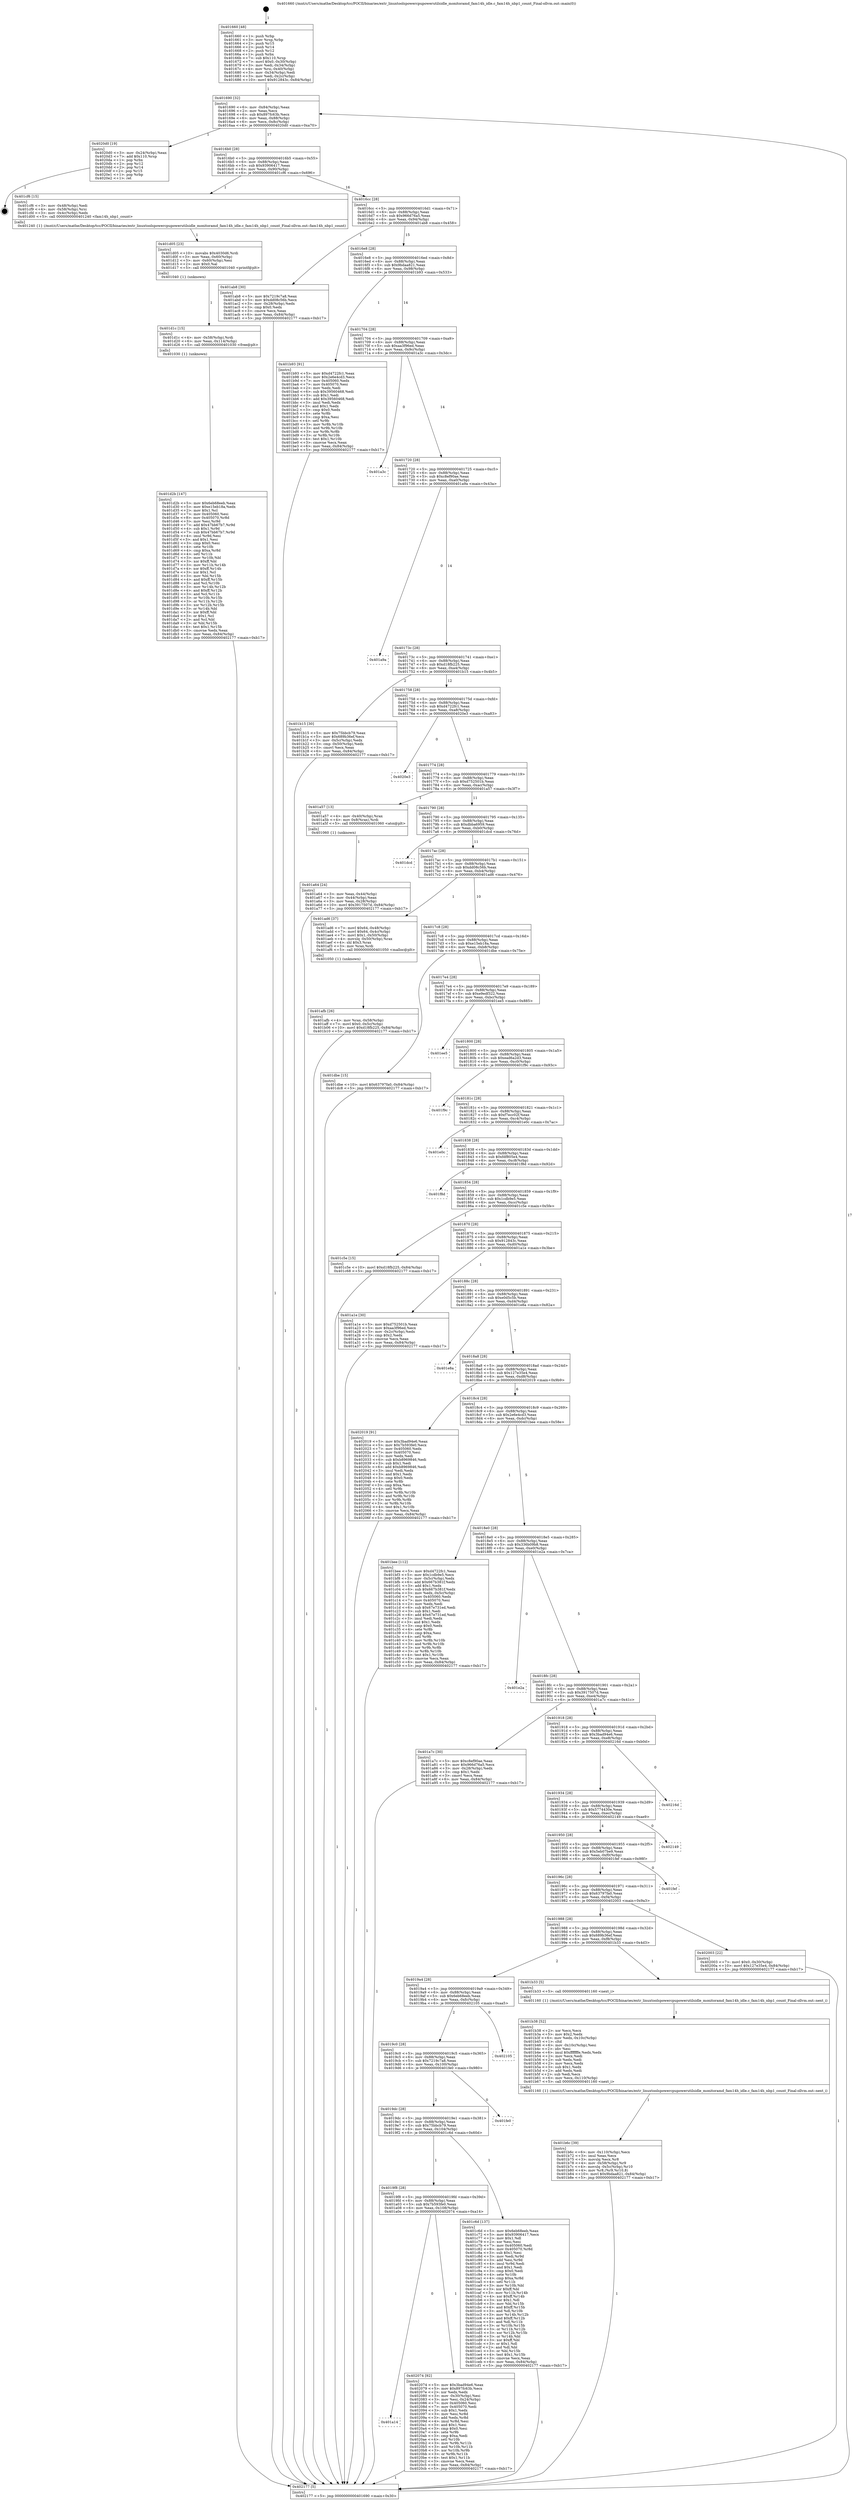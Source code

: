 digraph "0x401660" {
  label = "0x401660 (/mnt/c/Users/mathe/Desktop/tcc/POCII/binaries/extr_linuxtoolspowercpupowerutilsidle_monitoramd_fam14h_idle.c_fam14h_nbp1_count_Final-ollvm.out::main(0))"
  labelloc = "t"
  node[shape=record]

  Entry [label="",width=0.3,height=0.3,shape=circle,fillcolor=black,style=filled]
  "0x401690" [label="{
     0x401690 [32]\l
     | [instrs]\l
     &nbsp;&nbsp;0x401690 \<+6\>: mov -0x84(%rbp),%eax\l
     &nbsp;&nbsp;0x401696 \<+2\>: mov %eax,%ecx\l
     &nbsp;&nbsp;0x401698 \<+6\>: sub $0x897fc63b,%ecx\l
     &nbsp;&nbsp;0x40169e \<+6\>: mov %eax,-0x88(%rbp)\l
     &nbsp;&nbsp;0x4016a4 \<+6\>: mov %ecx,-0x8c(%rbp)\l
     &nbsp;&nbsp;0x4016aa \<+6\>: je 00000000004020d0 \<main+0xa70\>\l
  }"]
  "0x4020d0" [label="{
     0x4020d0 [19]\l
     | [instrs]\l
     &nbsp;&nbsp;0x4020d0 \<+3\>: mov -0x24(%rbp),%eax\l
     &nbsp;&nbsp;0x4020d3 \<+7\>: add $0x110,%rsp\l
     &nbsp;&nbsp;0x4020da \<+1\>: pop %rbx\l
     &nbsp;&nbsp;0x4020db \<+2\>: pop %r12\l
     &nbsp;&nbsp;0x4020dd \<+2\>: pop %r14\l
     &nbsp;&nbsp;0x4020df \<+2\>: pop %r15\l
     &nbsp;&nbsp;0x4020e1 \<+1\>: pop %rbp\l
     &nbsp;&nbsp;0x4020e2 \<+1\>: ret\l
  }"]
  "0x4016b0" [label="{
     0x4016b0 [28]\l
     | [instrs]\l
     &nbsp;&nbsp;0x4016b0 \<+5\>: jmp 00000000004016b5 \<main+0x55\>\l
     &nbsp;&nbsp;0x4016b5 \<+6\>: mov -0x88(%rbp),%eax\l
     &nbsp;&nbsp;0x4016bb \<+5\>: sub $0x93906417,%eax\l
     &nbsp;&nbsp;0x4016c0 \<+6\>: mov %eax,-0x90(%rbp)\l
     &nbsp;&nbsp;0x4016c6 \<+6\>: je 0000000000401cf6 \<main+0x696\>\l
  }"]
  Exit [label="",width=0.3,height=0.3,shape=circle,fillcolor=black,style=filled,peripheries=2]
  "0x401cf6" [label="{
     0x401cf6 [15]\l
     | [instrs]\l
     &nbsp;&nbsp;0x401cf6 \<+3\>: mov -0x48(%rbp),%edi\l
     &nbsp;&nbsp;0x401cf9 \<+4\>: mov -0x58(%rbp),%rsi\l
     &nbsp;&nbsp;0x401cfd \<+3\>: mov -0x4c(%rbp),%edx\l
     &nbsp;&nbsp;0x401d00 \<+5\>: call 0000000000401240 \<fam14h_nbp1_count\>\l
     | [calls]\l
     &nbsp;&nbsp;0x401240 \{1\} (/mnt/c/Users/mathe/Desktop/tcc/POCII/binaries/extr_linuxtoolspowercpupowerutilsidle_monitoramd_fam14h_idle.c_fam14h_nbp1_count_Final-ollvm.out::fam14h_nbp1_count)\l
  }"]
  "0x4016cc" [label="{
     0x4016cc [28]\l
     | [instrs]\l
     &nbsp;&nbsp;0x4016cc \<+5\>: jmp 00000000004016d1 \<main+0x71\>\l
     &nbsp;&nbsp;0x4016d1 \<+6\>: mov -0x88(%rbp),%eax\l
     &nbsp;&nbsp;0x4016d7 \<+5\>: sub $0x966d76a5,%eax\l
     &nbsp;&nbsp;0x4016dc \<+6\>: mov %eax,-0x94(%rbp)\l
     &nbsp;&nbsp;0x4016e2 \<+6\>: je 0000000000401ab8 \<main+0x458\>\l
  }"]
  "0x401a14" [label="{
     0x401a14\l
  }", style=dashed]
  "0x401ab8" [label="{
     0x401ab8 [30]\l
     | [instrs]\l
     &nbsp;&nbsp;0x401ab8 \<+5\>: mov $0x7219c7a8,%eax\l
     &nbsp;&nbsp;0x401abd \<+5\>: mov $0xdd08c56b,%ecx\l
     &nbsp;&nbsp;0x401ac2 \<+3\>: mov -0x28(%rbp),%edx\l
     &nbsp;&nbsp;0x401ac5 \<+3\>: cmp $0x0,%edx\l
     &nbsp;&nbsp;0x401ac8 \<+3\>: cmove %ecx,%eax\l
     &nbsp;&nbsp;0x401acb \<+6\>: mov %eax,-0x84(%rbp)\l
     &nbsp;&nbsp;0x401ad1 \<+5\>: jmp 0000000000402177 \<main+0xb17\>\l
  }"]
  "0x4016e8" [label="{
     0x4016e8 [28]\l
     | [instrs]\l
     &nbsp;&nbsp;0x4016e8 \<+5\>: jmp 00000000004016ed \<main+0x8d\>\l
     &nbsp;&nbsp;0x4016ed \<+6\>: mov -0x88(%rbp),%eax\l
     &nbsp;&nbsp;0x4016f3 \<+5\>: sub $0x9bdaa821,%eax\l
     &nbsp;&nbsp;0x4016f8 \<+6\>: mov %eax,-0x98(%rbp)\l
     &nbsp;&nbsp;0x4016fe \<+6\>: je 0000000000401b93 \<main+0x533\>\l
  }"]
  "0x402074" [label="{
     0x402074 [92]\l
     | [instrs]\l
     &nbsp;&nbsp;0x402074 \<+5\>: mov $0x3bad94e6,%eax\l
     &nbsp;&nbsp;0x402079 \<+5\>: mov $0x897fc63b,%ecx\l
     &nbsp;&nbsp;0x40207e \<+2\>: xor %edx,%edx\l
     &nbsp;&nbsp;0x402080 \<+3\>: mov -0x30(%rbp),%esi\l
     &nbsp;&nbsp;0x402083 \<+3\>: mov %esi,-0x24(%rbp)\l
     &nbsp;&nbsp;0x402086 \<+7\>: mov 0x405060,%esi\l
     &nbsp;&nbsp;0x40208d \<+7\>: mov 0x405070,%edi\l
     &nbsp;&nbsp;0x402094 \<+3\>: sub $0x1,%edx\l
     &nbsp;&nbsp;0x402097 \<+3\>: mov %esi,%r8d\l
     &nbsp;&nbsp;0x40209a \<+3\>: add %edx,%r8d\l
     &nbsp;&nbsp;0x40209d \<+4\>: imul %r8d,%esi\l
     &nbsp;&nbsp;0x4020a1 \<+3\>: and $0x1,%esi\l
     &nbsp;&nbsp;0x4020a4 \<+3\>: cmp $0x0,%esi\l
     &nbsp;&nbsp;0x4020a7 \<+4\>: sete %r9b\l
     &nbsp;&nbsp;0x4020ab \<+3\>: cmp $0xa,%edi\l
     &nbsp;&nbsp;0x4020ae \<+4\>: setl %r10b\l
     &nbsp;&nbsp;0x4020b2 \<+3\>: mov %r9b,%r11b\l
     &nbsp;&nbsp;0x4020b5 \<+3\>: and %r10b,%r11b\l
     &nbsp;&nbsp;0x4020b8 \<+3\>: xor %r10b,%r9b\l
     &nbsp;&nbsp;0x4020bb \<+3\>: or %r9b,%r11b\l
     &nbsp;&nbsp;0x4020be \<+4\>: test $0x1,%r11b\l
     &nbsp;&nbsp;0x4020c2 \<+3\>: cmovne %ecx,%eax\l
     &nbsp;&nbsp;0x4020c5 \<+6\>: mov %eax,-0x84(%rbp)\l
     &nbsp;&nbsp;0x4020cb \<+5\>: jmp 0000000000402177 \<main+0xb17\>\l
  }"]
  "0x401b93" [label="{
     0x401b93 [91]\l
     | [instrs]\l
     &nbsp;&nbsp;0x401b93 \<+5\>: mov $0xd4722fc1,%eax\l
     &nbsp;&nbsp;0x401b98 \<+5\>: mov $0x2e6e4cd3,%ecx\l
     &nbsp;&nbsp;0x401b9d \<+7\>: mov 0x405060,%edx\l
     &nbsp;&nbsp;0x401ba4 \<+7\>: mov 0x405070,%esi\l
     &nbsp;&nbsp;0x401bab \<+2\>: mov %edx,%edi\l
     &nbsp;&nbsp;0x401bad \<+6\>: sub $0x39560468,%edi\l
     &nbsp;&nbsp;0x401bb3 \<+3\>: sub $0x1,%edi\l
     &nbsp;&nbsp;0x401bb6 \<+6\>: add $0x39560468,%edi\l
     &nbsp;&nbsp;0x401bbc \<+3\>: imul %edi,%edx\l
     &nbsp;&nbsp;0x401bbf \<+3\>: and $0x1,%edx\l
     &nbsp;&nbsp;0x401bc2 \<+3\>: cmp $0x0,%edx\l
     &nbsp;&nbsp;0x401bc5 \<+4\>: sete %r8b\l
     &nbsp;&nbsp;0x401bc9 \<+3\>: cmp $0xa,%esi\l
     &nbsp;&nbsp;0x401bcc \<+4\>: setl %r9b\l
     &nbsp;&nbsp;0x401bd0 \<+3\>: mov %r8b,%r10b\l
     &nbsp;&nbsp;0x401bd3 \<+3\>: and %r9b,%r10b\l
     &nbsp;&nbsp;0x401bd6 \<+3\>: xor %r9b,%r8b\l
     &nbsp;&nbsp;0x401bd9 \<+3\>: or %r8b,%r10b\l
     &nbsp;&nbsp;0x401bdc \<+4\>: test $0x1,%r10b\l
     &nbsp;&nbsp;0x401be0 \<+3\>: cmovne %ecx,%eax\l
     &nbsp;&nbsp;0x401be3 \<+6\>: mov %eax,-0x84(%rbp)\l
     &nbsp;&nbsp;0x401be9 \<+5\>: jmp 0000000000402177 \<main+0xb17\>\l
  }"]
  "0x401704" [label="{
     0x401704 [28]\l
     | [instrs]\l
     &nbsp;&nbsp;0x401704 \<+5\>: jmp 0000000000401709 \<main+0xa9\>\l
     &nbsp;&nbsp;0x401709 \<+6\>: mov -0x88(%rbp),%eax\l
     &nbsp;&nbsp;0x40170f \<+5\>: sub $0xaa3f96ed,%eax\l
     &nbsp;&nbsp;0x401714 \<+6\>: mov %eax,-0x9c(%rbp)\l
     &nbsp;&nbsp;0x40171a \<+6\>: je 0000000000401a3c \<main+0x3dc\>\l
  }"]
  "0x401d2b" [label="{
     0x401d2b [147]\l
     | [instrs]\l
     &nbsp;&nbsp;0x401d2b \<+5\>: mov $0x6eb68eeb,%eax\l
     &nbsp;&nbsp;0x401d30 \<+5\>: mov $0xe15eb18a,%edx\l
     &nbsp;&nbsp;0x401d35 \<+2\>: mov $0x1,%cl\l
     &nbsp;&nbsp;0x401d37 \<+7\>: mov 0x405060,%esi\l
     &nbsp;&nbsp;0x401d3e \<+8\>: mov 0x405070,%r8d\l
     &nbsp;&nbsp;0x401d46 \<+3\>: mov %esi,%r9d\l
     &nbsp;&nbsp;0x401d49 \<+7\>: add $0x47bb67b7,%r9d\l
     &nbsp;&nbsp;0x401d50 \<+4\>: sub $0x1,%r9d\l
     &nbsp;&nbsp;0x401d54 \<+7\>: sub $0x47bb67b7,%r9d\l
     &nbsp;&nbsp;0x401d5b \<+4\>: imul %r9d,%esi\l
     &nbsp;&nbsp;0x401d5f \<+3\>: and $0x1,%esi\l
     &nbsp;&nbsp;0x401d62 \<+3\>: cmp $0x0,%esi\l
     &nbsp;&nbsp;0x401d65 \<+4\>: sete %r10b\l
     &nbsp;&nbsp;0x401d69 \<+4\>: cmp $0xa,%r8d\l
     &nbsp;&nbsp;0x401d6d \<+4\>: setl %r11b\l
     &nbsp;&nbsp;0x401d71 \<+3\>: mov %r10b,%bl\l
     &nbsp;&nbsp;0x401d74 \<+3\>: xor $0xff,%bl\l
     &nbsp;&nbsp;0x401d77 \<+3\>: mov %r11b,%r14b\l
     &nbsp;&nbsp;0x401d7a \<+4\>: xor $0xff,%r14b\l
     &nbsp;&nbsp;0x401d7e \<+3\>: xor $0x1,%cl\l
     &nbsp;&nbsp;0x401d81 \<+3\>: mov %bl,%r15b\l
     &nbsp;&nbsp;0x401d84 \<+4\>: and $0xff,%r15b\l
     &nbsp;&nbsp;0x401d88 \<+3\>: and %cl,%r10b\l
     &nbsp;&nbsp;0x401d8b \<+3\>: mov %r14b,%r12b\l
     &nbsp;&nbsp;0x401d8e \<+4\>: and $0xff,%r12b\l
     &nbsp;&nbsp;0x401d92 \<+3\>: and %cl,%r11b\l
     &nbsp;&nbsp;0x401d95 \<+3\>: or %r10b,%r15b\l
     &nbsp;&nbsp;0x401d98 \<+3\>: or %r11b,%r12b\l
     &nbsp;&nbsp;0x401d9b \<+3\>: xor %r12b,%r15b\l
     &nbsp;&nbsp;0x401d9e \<+3\>: or %r14b,%bl\l
     &nbsp;&nbsp;0x401da1 \<+3\>: xor $0xff,%bl\l
     &nbsp;&nbsp;0x401da4 \<+3\>: or $0x1,%cl\l
     &nbsp;&nbsp;0x401da7 \<+2\>: and %cl,%bl\l
     &nbsp;&nbsp;0x401da9 \<+3\>: or %bl,%r15b\l
     &nbsp;&nbsp;0x401dac \<+4\>: test $0x1,%r15b\l
     &nbsp;&nbsp;0x401db0 \<+3\>: cmovne %edx,%eax\l
     &nbsp;&nbsp;0x401db3 \<+6\>: mov %eax,-0x84(%rbp)\l
     &nbsp;&nbsp;0x401db9 \<+5\>: jmp 0000000000402177 \<main+0xb17\>\l
  }"]
  "0x401a3c" [label="{
     0x401a3c\l
  }", style=dashed]
  "0x401720" [label="{
     0x401720 [28]\l
     | [instrs]\l
     &nbsp;&nbsp;0x401720 \<+5\>: jmp 0000000000401725 \<main+0xc5\>\l
     &nbsp;&nbsp;0x401725 \<+6\>: mov -0x88(%rbp),%eax\l
     &nbsp;&nbsp;0x40172b \<+5\>: sub $0xc8ef90ae,%eax\l
     &nbsp;&nbsp;0x401730 \<+6\>: mov %eax,-0xa0(%rbp)\l
     &nbsp;&nbsp;0x401736 \<+6\>: je 0000000000401a9a \<main+0x43a\>\l
  }"]
  "0x401d1c" [label="{
     0x401d1c [15]\l
     | [instrs]\l
     &nbsp;&nbsp;0x401d1c \<+4\>: mov -0x58(%rbp),%rdi\l
     &nbsp;&nbsp;0x401d20 \<+6\>: mov %eax,-0x114(%rbp)\l
     &nbsp;&nbsp;0x401d26 \<+5\>: call 0000000000401030 \<free@plt\>\l
     | [calls]\l
     &nbsp;&nbsp;0x401030 \{1\} (unknown)\l
  }"]
  "0x401a9a" [label="{
     0x401a9a\l
  }", style=dashed]
  "0x40173c" [label="{
     0x40173c [28]\l
     | [instrs]\l
     &nbsp;&nbsp;0x40173c \<+5\>: jmp 0000000000401741 \<main+0xe1\>\l
     &nbsp;&nbsp;0x401741 \<+6\>: mov -0x88(%rbp),%eax\l
     &nbsp;&nbsp;0x401747 \<+5\>: sub $0xd18fb225,%eax\l
     &nbsp;&nbsp;0x40174c \<+6\>: mov %eax,-0xa4(%rbp)\l
     &nbsp;&nbsp;0x401752 \<+6\>: je 0000000000401b15 \<main+0x4b5\>\l
  }"]
  "0x401d05" [label="{
     0x401d05 [23]\l
     | [instrs]\l
     &nbsp;&nbsp;0x401d05 \<+10\>: movabs $0x4030d6,%rdi\l
     &nbsp;&nbsp;0x401d0f \<+3\>: mov %eax,-0x60(%rbp)\l
     &nbsp;&nbsp;0x401d12 \<+3\>: mov -0x60(%rbp),%esi\l
     &nbsp;&nbsp;0x401d15 \<+2\>: mov $0x0,%al\l
     &nbsp;&nbsp;0x401d17 \<+5\>: call 0000000000401040 \<printf@plt\>\l
     | [calls]\l
     &nbsp;&nbsp;0x401040 \{1\} (unknown)\l
  }"]
  "0x401b15" [label="{
     0x401b15 [30]\l
     | [instrs]\l
     &nbsp;&nbsp;0x401b15 \<+5\>: mov $0x75bbcb79,%eax\l
     &nbsp;&nbsp;0x401b1a \<+5\>: mov $0x689b36ef,%ecx\l
     &nbsp;&nbsp;0x401b1f \<+3\>: mov -0x5c(%rbp),%edx\l
     &nbsp;&nbsp;0x401b22 \<+3\>: cmp -0x50(%rbp),%edx\l
     &nbsp;&nbsp;0x401b25 \<+3\>: cmovl %ecx,%eax\l
     &nbsp;&nbsp;0x401b28 \<+6\>: mov %eax,-0x84(%rbp)\l
     &nbsp;&nbsp;0x401b2e \<+5\>: jmp 0000000000402177 \<main+0xb17\>\l
  }"]
  "0x401758" [label="{
     0x401758 [28]\l
     | [instrs]\l
     &nbsp;&nbsp;0x401758 \<+5\>: jmp 000000000040175d \<main+0xfd\>\l
     &nbsp;&nbsp;0x40175d \<+6\>: mov -0x88(%rbp),%eax\l
     &nbsp;&nbsp;0x401763 \<+5\>: sub $0xd4722fc1,%eax\l
     &nbsp;&nbsp;0x401768 \<+6\>: mov %eax,-0xa8(%rbp)\l
     &nbsp;&nbsp;0x40176e \<+6\>: je 00000000004020e3 \<main+0xa83\>\l
  }"]
  "0x4019f8" [label="{
     0x4019f8 [28]\l
     | [instrs]\l
     &nbsp;&nbsp;0x4019f8 \<+5\>: jmp 00000000004019fd \<main+0x39d\>\l
     &nbsp;&nbsp;0x4019fd \<+6\>: mov -0x88(%rbp),%eax\l
     &nbsp;&nbsp;0x401a03 \<+5\>: sub $0x7b593fe0,%eax\l
     &nbsp;&nbsp;0x401a08 \<+6\>: mov %eax,-0x108(%rbp)\l
     &nbsp;&nbsp;0x401a0e \<+6\>: je 0000000000402074 \<main+0xa14\>\l
  }"]
  "0x4020e3" [label="{
     0x4020e3\l
  }", style=dashed]
  "0x401774" [label="{
     0x401774 [28]\l
     | [instrs]\l
     &nbsp;&nbsp;0x401774 \<+5\>: jmp 0000000000401779 \<main+0x119\>\l
     &nbsp;&nbsp;0x401779 \<+6\>: mov -0x88(%rbp),%eax\l
     &nbsp;&nbsp;0x40177f \<+5\>: sub $0xd752501b,%eax\l
     &nbsp;&nbsp;0x401784 \<+6\>: mov %eax,-0xac(%rbp)\l
     &nbsp;&nbsp;0x40178a \<+6\>: je 0000000000401a57 \<main+0x3f7\>\l
  }"]
  "0x401c6d" [label="{
     0x401c6d [137]\l
     | [instrs]\l
     &nbsp;&nbsp;0x401c6d \<+5\>: mov $0x6eb68eeb,%eax\l
     &nbsp;&nbsp;0x401c72 \<+5\>: mov $0x93906417,%ecx\l
     &nbsp;&nbsp;0x401c77 \<+2\>: mov $0x1,%dl\l
     &nbsp;&nbsp;0x401c79 \<+2\>: xor %esi,%esi\l
     &nbsp;&nbsp;0x401c7b \<+7\>: mov 0x405060,%edi\l
     &nbsp;&nbsp;0x401c82 \<+8\>: mov 0x405070,%r8d\l
     &nbsp;&nbsp;0x401c8a \<+3\>: sub $0x1,%esi\l
     &nbsp;&nbsp;0x401c8d \<+3\>: mov %edi,%r9d\l
     &nbsp;&nbsp;0x401c90 \<+3\>: add %esi,%r9d\l
     &nbsp;&nbsp;0x401c93 \<+4\>: imul %r9d,%edi\l
     &nbsp;&nbsp;0x401c97 \<+3\>: and $0x1,%edi\l
     &nbsp;&nbsp;0x401c9a \<+3\>: cmp $0x0,%edi\l
     &nbsp;&nbsp;0x401c9d \<+4\>: sete %r10b\l
     &nbsp;&nbsp;0x401ca1 \<+4\>: cmp $0xa,%r8d\l
     &nbsp;&nbsp;0x401ca5 \<+4\>: setl %r11b\l
     &nbsp;&nbsp;0x401ca9 \<+3\>: mov %r10b,%bl\l
     &nbsp;&nbsp;0x401cac \<+3\>: xor $0xff,%bl\l
     &nbsp;&nbsp;0x401caf \<+3\>: mov %r11b,%r14b\l
     &nbsp;&nbsp;0x401cb2 \<+4\>: xor $0xff,%r14b\l
     &nbsp;&nbsp;0x401cb6 \<+3\>: xor $0x1,%dl\l
     &nbsp;&nbsp;0x401cb9 \<+3\>: mov %bl,%r15b\l
     &nbsp;&nbsp;0x401cbc \<+4\>: and $0xff,%r15b\l
     &nbsp;&nbsp;0x401cc0 \<+3\>: and %dl,%r10b\l
     &nbsp;&nbsp;0x401cc3 \<+3\>: mov %r14b,%r12b\l
     &nbsp;&nbsp;0x401cc6 \<+4\>: and $0xff,%r12b\l
     &nbsp;&nbsp;0x401cca \<+3\>: and %dl,%r11b\l
     &nbsp;&nbsp;0x401ccd \<+3\>: or %r10b,%r15b\l
     &nbsp;&nbsp;0x401cd0 \<+3\>: or %r11b,%r12b\l
     &nbsp;&nbsp;0x401cd3 \<+3\>: xor %r12b,%r15b\l
     &nbsp;&nbsp;0x401cd6 \<+3\>: or %r14b,%bl\l
     &nbsp;&nbsp;0x401cd9 \<+3\>: xor $0xff,%bl\l
     &nbsp;&nbsp;0x401cdc \<+3\>: or $0x1,%dl\l
     &nbsp;&nbsp;0x401cdf \<+2\>: and %dl,%bl\l
     &nbsp;&nbsp;0x401ce1 \<+3\>: or %bl,%r15b\l
     &nbsp;&nbsp;0x401ce4 \<+4\>: test $0x1,%r15b\l
     &nbsp;&nbsp;0x401ce8 \<+3\>: cmovne %ecx,%eax\l
     &nbsp;&nbsp;0x401ceb \<+6\>: mov %eax,-0x84(%rbp)\l
     &nbsp;&nbsp;0x401cf1 \<+5\>: jmp 0000000000402177 \<main+0xb17\>\l
  }"]
  "0x401a57" [label="{
     0x401a57 [13]\l
     | [instrs]\l
     &nbsp;&nbsp;0x401a57 \<+4\>: mov -0x40(%rbp),%rax\l
     &nbsp;&nbsp;0x401a5b \<+4\>: mov 0x8(%rax),%rdi\l
     &nbsp;&nbsp;0x401a5f \<+5\>: call 0000000000401060 \<atoi@plt\>\l
     | [calls]\l
     &nbsp;&nbsp;0x401060 \{1\} (unknown)\l
  }"]
  "0x401790" [label="{
     0x401790 [28]\l
     | [instrs]\l
     &nbsp;&nbsp;0x401790 \<+5\>: jmp 0000000000401795 \<main+0x135\>\l
     &nbsp;&nbsp;0x401795 \<+6\>: mov -0x88(%rbp),%eax\l
     &nbsp;&nbsp;0x40179b \<+5\>: sub $0xdbba6959,%eax\l
     &nbsp;&nbsp;0x4017a0 \<+6\>: mov %eax,-0xb0(%rbp)\l
     &nbsp;&nbsp;0x4017a6 \<+6\>: je 0000000000401dcd \<main+0x76d\>\l
  }"]
  "0x4019dc" [label="{
     0x4019dc [28]\l
     | [instrs]\l
     &nbsp;&nbsp;0x4019dc \<+5\>: jmp 00000000004019e1 \<main+0x381\>\l
     &nbsp;&nbsp;0x4019e1 \<+6\>: mov -0x88(%rbp),%eax\l
     &nbsp;&nbsp;0x4019e7 \<+5\>: sub $0x75bbcb79,%eax\l
     &nbsp;&nbsp;0x4019ec \<+6\>: mov %eax,-0x104(%rbp)\l
     &nbsp;&nbsp;0x4019f2 \<+6\>: je 0000000000401c6d \<main+0x60d\>\l
  }"]
  "0x401dcd" [label="{
     0x401dcd\l
  }", style=dashed]
  "0x4017ac" [label="{
     0x4017ac [28]\l
     | [instrs]\l
     &nbsp;&nbsp;0x4017ac \<+5\>: jmp 00000000004017b1 \<main+0x151\>\l
     &nbsp;&nbsp;0x4017b1 \<+6\>: mov -0x88(%rbp),%eax\l
     &nbsp;&nbsp;0x4017b7 \<+5\>: sub $0xdd08c56b,%eax\l
     &nbsp;&nbsp;0x4017bc \<+6\>: mov %eax,-0xb4(%rbp)\l
     &nbsp;&nbsp;0x4017c2 \<+6\>: je 0000000000401ad6 \<main+0x476\>\l
  }"]
  "0x401fe0" [label="{
     0x401fe0\l
  }", style=dashed]
  "0x401ad6" [label="{
     0x401ad6 [37]\l
     | [instrs]\l
     &nbsp;&nbsp;0x401ad6 \<+7\>: movl $0x64,-0x48(%rbp)\l
     &nbsp;&nbsp;0x401add \<+7\>: movl $0x64,-0x4c(%rbp)\l
     &nbsp;&nbsp;0x401ae4 \<+7\>: movl $0x1,-0x50(%rbp)\l
     &nbsp;&nbsp;0x401aeb \<+4\>: movslq -0x50(%rbp),%rax\l
     &nbsp;&nbsp;0x401aef \<+4\>: shl $0x3,%rax\l
     &nbsp;&nbsp;0x401af3 \<+3\>: mov %rax,%rdi\l
     &nbsp;&nbsp;0x401af6 \<+5\>: call 0000000000401050 \<malloc@plt\>\l
     | [calls]\l
     &nbsp;&nbsp;0x401050 \{1\} (unknown)\l
  }"]
  "0x4017c8" [label="{
     0x4017c8 [28]\l
     | [instrs]\l
     &nbsp;&nbsp;0x4017c8 \<+5\>: jmp 00000000004017cd \<main+0x16d\>\l
     &nbsp;&nbsp;0x4017cd \<+6\>: mov -0x88(%rbp),%eax\l
     &nbsp;&nbsp;0x4017d3 \<+5\>: sub $0xe15eb18a,%eax\l
     &nbsp;&nbsp;0x4017d8 \<+6\>: mov %eax,-0xb8(%rbp)\l
     &nbsp;&nbsp;0x4017de \<+6\>: je 0000000000401dbe \<main+0x75e\>\l
  }"]
  "0x4019c0" [label="{
     0x4019c0 [28]\l
     | [instrs]\l
     &nbsp;&nbsp;0x4019c0 \<+5\>: jmp 00000000004019c5 \<main+0x365\>\l
     &nbsp;&nbsp;0x4019c5 \<+6\>: mov -0x88(%rbp),%eax\l
     &nbsp;&nbsp;0x4019cb \<+5\>: sub $0x7219c7a8,%eax\l
     &nbsp;&nbsp;0x4019d0 \<+6\>: mov %eax,-0x100(%rbp)\l
     &nbsp;&nbsp;0x4019d6 \<+6\>: je 0000000000401fe0 \<main+0x980\>\l
  }"]
  "0x401dbe" [label="{
     0x401dbe [15]\l
     | [instrs]\l
     &nbsp;&nbsp;0x401dbe \<+10\>: movl $0x63797fa0,-0x84(%rbp)\l
     &nbsp;&nbsp;0x401dc8 \<+5\>: jmp 0000000000402177 \<main+0xb17\>\l
  }"]
  "0x4017e4" [label="{
     0x4017e4 [28]\l
     | [instrs]\l
     &nbsp;&nbsp;0x4017e4 \<+5\>: jmp 00000000004017e9 \<main+0x189\>\l
     &nbsp;&nbsp;0x4017e9 \<+6\>: mov -0x88(%rbp),%eax\l
     &nbsp;&nbsp;0x4017ef \<+5\>: sub $0xe9edf322,%eax\l
     &nbsp;&nbsp;0x4017f4 \<+6\>: mov %eax,-0xbc(%rbp)\l
     &nbsp;&nbsp;0x4017fa \<+6\>: je 0000000000401ee5 \<main+0x885\>\l
  }"]
  "0x402105" [label="{
     0x402105\l
  }", style=dashed]
  "0x401ee5" [label="{
     0x401ee5\l
  }", style=dashed]
  "0x401800" [label="{
     0x401800 [28]\l
     | [instrs]\l
     &nbsp;&nbsp;0x401800 \<+5\>: jmp 0000000000401805 \<main+0x1a5\>\l
     &nbsp;&nbsp;0x401805 \<+6\>: mov -0x88(%rbp),%eax\l
     &nbsp;&nbsp;0x40180b \<+5\>: sub $0xead6a2d3,%eax\l
     &nbsp;&nbsp;0x401810 \<+6\>: mov %eax,-0xc0(%rbp)\l
     &nbsp;&nbsp;0x401816 \<+6\>: je 0000000000401f9c \<main+0x93c\>\l
  }"]
  "0x401b6c" [label="{
     0x401b6c [39]\l
     | [instrs]\l
     &nbsp;&nbsp;0x401b6c \<+6\>: mov -0x110(%rbp),%ecx\l
     &nbsp;&nbsp;0x401b72 \<+3\>: imul %eax,%ecx\l
     &nbsp;&nbsp;0x401b75 \<+3\>: movslq %ecx,%r8\l
     &nbsp;&nbsp;0x401b78 \<+4\>: mov -0x58(%rbp),%r9\l
     &nbsp;&nbsp;0x401b7c \<+4\>: movslq -0x5c(%rbp),%r10\l
     &nbsp;&nbsp;0x401b80 \<+4\>: mov %r8,(%r9,%r10,8)\l
     &nbsp;&nbsp;0x401b84 \<+10\>: movl $0x9bdaa821,-0x84(%rbp)\l
     &nbsp;&nbsp;0x401b8e \<+5\>: jmp 0000000000402177 \<main+0xb17\>\l
  }"]
  "0x401f9c" [label="{
     0x401f9c\l
  }", style=dashed]
  "0x40181c" [label="{
     0x40181c [28]\l
     | [instrs]\l
     &nbsp;&nbsp;0x40181c \<+5\>: jmp 0000000000401821 \<main+0x1c1\>\l
     &nbsp;&nbsp;0x401821 \<+6\>: mov -0x88(%rbp),%eax\l
     &nbsp;&nbsp;0x401827 \<+5\>: sub $0xf7ecc02f,%eax\l
     &nbsp;&nbsp;0x40182c \<+6\>: mov %eax,-0xc4(%rbp)\l
     &nbsp;&nbsp;0x401832 \<+6\>: je 0000000000401e0c \<main+0x7ac\>\l
  }"]
  "0x401b38" [label="{
     0x401b38 [52]\l
     | [instrs]\l
     &nbsp;&nbsp;0x401b38 \<+2\>: xor %ecx,%ecx\l
     &nbsp;&nbsp;0x401b3a \<+5\>: mov $0x2,%edx\l
     &nbsp;&nbsp;0x401b3f \<+6\>: mov %edx,-0x10c(%rbp)\l
     &nbsp;&nbsp;0x401b45 \<+1\>: cltd\l
     &nbsp;&nbsp;0x401b46 \<+6\>: mov -0x10c(%rbp),%esi\l
     &nbsp;&nbsp;0x401b4c \<+2\>: idiv %esi\l
     &nbsp;&nbsp;0x401b4e \<+6\>: imul $0xfffffffe,%edx,%edx\l
     &nbsp;&nbsp;0x401b54 \<+2\>: mov %ecx,%edi\l
     &nbsp;&nbsp;0x401b56 \<+2\>: sub %edx,%edi\l
     &nbsp;&nbsp;0x401b58 \<+2\>: mov %ecx,%edx\l
     &nbsp;&nbsp;0x401b5a \<+3\>: sub $0x1,%edx\l
     &nbsp;&nbsp;0x401b5d \<+2\>: add %edx,%edi\l
     &nbsp;&nbsp;0x401b5f \<+2\>: sub %edi,%ecx\l
     &nbsp;&nbsp;0x401b61 \<+6\>: mov %ecx,-0x110(%rbp)\l
     &nbsp;&nbsp;0x401b67 \<+5\>: call 0000000000401160 \<next_i\>\l
     | [calls]\l
     &nbsp;&nbsp;0x401160 \{1\} (/mnt/c/Users/mathe/Desktop/tcc/POCII/binaries/extr_linuxtoolspowercpupowerutilsidle_monitoramd_fam14h_idle.c_fam14h_nbp1_count_Final-ollvm.out::next_i)\l
  }"]
  "0x401e0c" [label="{
     0x401e0c\l
  }", style=dashed]
  "0x401838" [label="{
     0x401838 [28]\l
     | [instrs]\l
     &nbsp;&nbsp;0x401838 \<+5\>: jmp 000000000040183d \<main+0x1dd\>\l
     &nbsp;&nbsp;0x40183d \<+6\>: mov -0x88(%rbp),%eax\l
     &nbsp;&nbsp;0x401843 \<+5\>: sub $0xfdf805e4,%eax\l
     &nbsp;&nbsp;0x401848 \<+6\>: mov %eax,-0xc8(%rbp)\l
     &nbsp;&nbsp;0x40184e \<+6\>: je 0000000000401f8d \<main+0x92d\>\l
  }"]
  "0x4019a4" [label="{
     0x4019a4 [28]\l
     | [instrs]\l
     &nbsp;&nbsp;0x4019a4 \<+5\>: jmp 00000000004019a9 \<main+0x349\>\l
     &nbsp;&nbsp;0x4019a9 \<+6\>: mov -0x88(%rbp),%eax\l
     &nbsp;&nbsp;0x4019af \<+5\>: sub $0x6eb68eeb,%eax\l
     &nbsp;&nbsp;0x4019b4 \<+6\>: mov %eax,-0xfc(%rbp)\l
     &nbsp;&nbsp;0x4019ba \<+6\>: je 0000000000402105 \<main+0xaa5\>\l
  }"]
  "0x401f8d" [label="{
     0x401f8d\l
  }", style=dashed]
  "0x401854" [label="{
     0x401854 [28]\l
     | [instrs]\l
     &nbsp;&nbsp;0x401854 \<+5\>: jmp 0000000000401859 \<main+0x1f9\>\l
     &nbsp;&nbsp;0x401859 \<+6\>: mov -0x88(%rbp),%eax\l
     &nbsp;&nbsp;0x40185f \<+5\>: sub $0x1cdb9e5,%eax\l
     &nbsp;&nbsp;0x401864 \<+6\>: mov %eax,-0xcc(%rbp)\l
     &nbsp;&nbsp;0x40186a \<+6\>: je 0000000000401c5e \<main+0x5fe\>\l
  }"]
  "0x401b33" [label="{
     0x401b33 [5]\l
     | [instrs]\l
     &nbsp;&nbsp;0x401b33 \<+5\>: call 0000000000401160 \<next_i\>\l
     | [calls]\l
     &nbsp;&nbsp;0x401160 \{1\} (/mnt/c/Users/mathe/Desktop/tcc/POCII/binaries/extr_linuxtoolspowercpupowerutilsidle_monitoramd_fam14h_idle.c_fam14h_nbp1_count_Final-ollvm.out::next_i)\l
  }"]
  "0x401c5e" [label="{
     0x401c5e [15]\l
     | [instrs]\l
     &nbsp;&nbsp;0x401c5e \<+10\>: movl $0xd18fb225,-0x84(%rbp)\l
     &nbsp;&nbsp;0x401c68 \<+5\>: jmp 0000000000402177 \<main+0xb17\>\l
  }"]
  "0x401870" [label="{
     0x401870 [28]\l
     | [instrs]\l
     &nbsp;&nbsp;0x401870 \<+5\>: jmp 0000000000401875 \<main+0x215\>\l
     &nbsp;&nbsp;0x401875 \<+6\>: mov -0x88(%rbp),%eax\l
     &nbsp;&nbsp;0x40187b \<+5\>: sub $0x912843c,%eax\l
     &nbsp;&nbsp;0x401880 \<+6\>: mov %eax,-0xd0(%rbp)\l
     &nbsp;&nbsp;0x401886 \<+6\>: je 0000000000401a1e \<main+0x3be\>\l
  }"]
  "0x401988" [label="{
     0x401988 [28]\l
     | [instrs]\l
     &nbsp;&nbsp;0x401988 \<+5\>: jmp 000000000040198d \<main+0x32d\>\l
     &nbsp;&nbsp;0x40198d \<+6\>: mov -0x88(%rbp),%eax\l
     &nbsp;&nbsp;0x401993 \<+5\>: sub $0x689b36ef,%eax\l
     &nbsp;&nbsp;0x401998 \<+6\>: mov %eax,-0xf8(%rbp)\l
     &nbsp;&nbsp;0x40199e \<+6\>: je 0000000000401b33 \<main+0x4d3\>\l
  }"]
  "0x401a1e" [label="{
     0x401a1e [30]\l
     | [instrs]\l
     &nbsp;&nbsp;0x401a1e \<+5\>: mov $0xd752501b,%eax\l
     &nbsp;&nbsp;0x401a23 \<+5\>: mov $0xaa3f96ed,%ecx\l
     &nbsp;&nbsp;0x401a28 \<+3\>: mov -0x2c(%rbp),%edx\l
     &nbsp;&nbsp;0x401a2b \<+3\>: cmp $0x2,%edx\l
     &nbsp;&nbsp;0x401a2e \<+3\>: cmovne %ecx,%eax\l
     &nbsp;&nbsp;0x401a31 \<+6\>: mov %eax,-0x84(%rbp)\l
     &nbsp;&nbsp;0x401a37 \<+5\>: jmp 0000000000402177 \<main+0xb17\>\l
  }"]
  "0x40188c" [label="{
     0x40188c [28]\l
     | [instrs]\l
     &nbsp;&nbsp;0x40188c \<+5\>: jmp 0000000000401891 \<main+0x231\>\l
     &nbsp;&nbsp;0x401891 \<+6\>: mov -0x88(%rbp),%eax\l
     &nbsp;&nbsp;0x401897 \<+5\>: sub $0xe0d5c5b,%eax\l
     &nbsp;&nbsp;0x40189c \<+6\>: mov %eax,-0xd4(%rbp)\l
     &nbsp;&nbsp;0x4018a2 \<+6\>: je 0000000000401e8a \<main+0x82a\>\l
  }"]
  "0x402177" [label="{
     0x402177 [5]\l
     | [instrs]\l
     &nbsp;&nbsp;0x402177 \<+5\>: jmp 0000000000401690 \<main+0x30\>\l
  }"]
  "0x401660" [label="{
     0x401660 [48]\l
     | [instrs]\l
     &nbsp;&nbsp;0x401660 \<+1\>: push %rbp\l
     &nbsp;&nbsp;0x401661 \<+3\>: mov %rsp,%rbp\l
     &nbsp;&nbsp;0x401664 \<+2\>: push %r15\l
     &nbsp;&nbsp;0x401666 \<+2\>: push %r14\l
     &nbsp;&nbsp;0x401668 \<+2\>: push %r12\l
     &nbsp;&nbsp;0x40166a \<+1\>: push %rbx\l
     &nbsp;&nbsp;0x40166b \<+7\>: sub $0x110,%rsp\l
     &nbsp;&nbsp;0x401672 \<+7\>: movl $0x0,-0x30(%rbp)\l
     &nbsp;&nbsp;0x401679 \<+3\>: mov %edi,-0x34(%rbp)\l
     &nbsp;&nbsp;0x40167c \<+4\>: mov %rsi,-0x40(%rbp)\l
     &nbsp;&nbsp;0x401680 \<+3\>: mov -0x34(%rbp),%edi\l
     &nbsp;&nbsp;0x401683 \<+3\>: mov %edi,-0x2c(%rbp)\l
     &nbsp;&nbsp;0x401686 \<+10\>: movl $0x912843c,-0x84(%rbp)\l
  }"]
  "0x401a64" [label="{
     0x401a64 [24]\l
     | [instrs]\l
     &nbsp;&nbsp;0x401a64 \<+3\>: mov %eax,-0x44(%rbp)\l
     &nbsp;&nbsp;0x401a67 \<+3\>: mov -0x44(%rbp),%eax\l
     &nbsp;&nbsp;0x401a6a \<+3\>: mov %eax,-0x28(%rbp)\l
     &nbsp;&nbsp;0x401a6d \<+10\>: movl $0x3917507d,-0x84(%rbp)\l
     &nbsp;&nbsp;0x401a77 \<+5\>: jmp 0000000000402177 \<main+0xb17\>\l
  }"]
  "0x402003" [label="{
     0x402003 [22]\l
     | [instrs]\l
     &nbsp;&nbsp;0x402003 \<+7\>: movl $0x0,-0x30(%rbp)\l
     &nbsp;&nbsp;0x40200a \<+10\>: movl $0x127e35e4,-0x84(%rbp)\l
     &nbsp;&nbsp;0x402014 \<+5\>: jmp 0000000000402177 \<main+0xb17\>\l
  }"]
  "0x401e8a" [label="{
     0x401e8a\l
  }", style=dashed]
  "0x4018a8" [label="{
     0x4018a8 [28]\l
     | [instrs]\l
     &nbsp;&nbsp;0x4018a8 \<+5\>: jmp 00000000004018ad \<main+0x24d\>\l
     &nbsp;&nbsp;0x4018ad \<+6\>: mov -0x88(%rbp),%eax\l
     &nbsp;&nbsp;0x4018b3 \<+5\>: sub $0x127e35e4,%eax\l
     &nbsp;&nbsp;0x4018b8 \<+6\>: mov %eax,-0xd8(%rbp)\l
     &nbsp;&nbsp;0x4018be \<+6\>: je 0000000000402019 \<main+0x9b9\>\l
  }"]
  "0x40196c" [label="{
     0x40196c [28]\l
     | [instrs]\l
     &nbsp;&nbsp;0x40196c \<+5\>: jmp 0000000000401971 \<main+0x311\>\l
     &nbsp;&nbsp;0x401971 \<+6\>: mov -0x88(%rbp),%eax\l
     &nbsp;&nbsp;0x401977 \<+5\>: sub $0x63797fa0,%eax\l
     &nbsp;&nbsp;0x40197c \<+6\>: mov %eax,-0xf4(%rbp)\l
     &nbsp;&nbsp;0x401982 \<+6\>: je 0000000000402003 \<main+0x9a3\>\l
  }"]
  "0x402019" [label="{
     0x402019 [91]\l
     | [instrs]\l
     &nbsp;&nbsp;0x402019 \<+5\>: mov $0x3bad94e6,%eax\l
     &nbsp;&nbsp;0x40201e \<+5\>: mov $0x7b593fe0,%ecx\l
     &nbsp;&nbsp;0x402023 \<+7\>: mov 0x405060,%edx\l
     &nbsp;&nbsp;0x40202a \<+7\>: mov 0x405070,%esi\l
     &nbsp;&nbsp;0x402031 \<+2\>: mov %edx,%edi\l
     &nbsp;&nbsp;0x402033 \<+6\>: sub $0xb8969846,%edi\l
     &nbsp;&nbsp;0x402039 \<+3\>: sub $0x1,%edi\l
     &nbsp;&nbsp;0x40203c \<+6\>: add $0xb8969846,%edi\l
     &nbsp;&nbsp;0x402042 \<+3\>: imul %edi,%edx\l
     &nbsp;&nbsp;0x402045 \<+3\>: and $0x1,%edx\l
     &nbsp;&nbsp;0x402048 \<+3\>: cmp $0x0,%edx\l
     &nbsp;&nbsp;0x40204b \<+4\>: sete %r8b\l
     &nbsp;&nbsp;0x40204f \<+3\>: cmp $0xa,%esi\l
     &nbsp;&nbsp;0x402052 \<+4\>: setl %r9b\l
     &nbsp;&nbsp;0x402056 \<+3\>: mov %r8b,%r10b\l
     &nbsp;&nbsp;0x402059 \<+3\>: and %r9b,%r10b\l
     &nbsp;&nbsp;0x40205c \<+3\>: xor %r9b,%r8b\l
     &nbsp;&nbsp;0x40205f \<+3\>: or %r8b,%r10b\l
     &nbsp;&nbsp;0x402062 \<+4\>: test $0x1,%r10b\l
     &nbsp;&nbsp;0x402066 \<+3\>: cmovne %ecx,%eax\l
     &nbsp;&nbsp;0x402069 \<+6\>: mov %eax,-0x84(%rbp)\l
     &nbsp;&nbsp;0x40206f \<+5\>: jmp 0000000000402177 \<main+0xb17\>\l
  }"]
  "0x4018c4" [label="{
     0x4018c4 [28]\l
     | [instrs]\l
     &nbsp;&nbsp;0x4018c4 \<+5\>: jmp 00000000004018c9 \<main+0x269\>\l
     &nbsp;&nbsp;0x4018c9 \<+6\>: mov -0x88(%rbp),%eax\l
     &nbsp;&nbsp;0x4018cf \<+5\>: sub $0x2e6e4cd3,%eax\l
     &nbsp;&nbsp;0x4018d4 \<+6\>: mov %eax,-0xdc(%rbp)\l
     &nbsp;&nbsp;0x4018da \<+6\>: je 0000000000401bee \<main+0x58e\>\l
  }"]
  "0x401fef" [label="{
     0x401fef\l
  }", style=dashed]
  "0x401bee" [label="{
     0x401bee [112]\l
     | [instrs]\l
     &nbsp;&nbsp;0x401bee \<+5\>: mov $0xd4722fc1,%eax\l
     &nbsp;&nbsp;0x401bf3 \<+5\>: mov $0x1cdb9e5,%ecx\l
     &nbsp;&nbsp;0x401bf8 \<+3\>: mov -0x5c(%rbp),%edx\l
     &nbsp;&nbsp;0x401bfb \<+6\>: add $0x667b381f,%edx\l
     &nbsp;&nbsp;0x401c01 \<+3\>: add $0x1,%edx\l
     &nbsp;&nbsp;0x401c04 \<+6\>: sub $0x667b381f,%edx\l
     &nbsp;&nbsp;0x401c0a \<+3\>: mov %edx,-0x5c(%rbp)\l
     &nbsp;&nbsp;0x401c0d \<+7\>: mov 0x405060,%edx\l
     &nbsp;&nbsp;0x401c14 \<+7\>: mov 0x405070,%esi\l
     &nbsp;&nbsp;0x401c1b \<+2\>: mov %edx,%edi\l
     &nbsp;&nbsp;0x401c1d \<+6\>: sub $0x67e731ed,%edi\l
     &nbsp;&nbsp;0x401c23 \<+3\>: sub $0x1,%edi\l
     &nbsp;&nbsp;0x401c26 \<+6\>: add $0x67e731ed,%edi\l
     &nbsp;&nbsp;0x401c2c \<+3\>: imul %edi,%edx\l
     &nbsp;&nbsp;0x401c2f \<+3\>: and $0x1,%edx\l
     &nbsp;&nbsp;0x401c32 \<+3\>: cmp $0x0,%edx\l
     &nbsp;&nbsp;0x401c35 \<+4\>: sete %r8b\l
     &nbsp;&nbsp;0x401c39 \<+3\>: cmp $0xa,%esi\l
     &nbsp;&nbsp;0x401c3c \<+4\>: setl %r9b\l
     &nbsp;&nbsp;0x401c40 \<+3\>: mov %r8b,%r10b\l
     &nbsp;&nbsp;0x401c43 \<+3\>: and %r9b,%r10b\l
     &nbsp;&nbsp;0x401c46 \<+3\>: xor %r9b,%r8b\l
     &nbsp;&nbsp;0x401c49 \<+3\>: or %r8b,%r10b\l
     &nbsp;&nbsp;0x401c4c \<+4\>: test $0x1,%r10b\l
     &nbsp;&nbsp;0x401c50 \<+3\>: cmovne %ecx,%eax\l
     &nbsp;&nbsp;0x401c53 \<+6\>: mov %eax,-0x84(%rbp)\l
     &nbsp;&nbsp;0x401c59 \<+5\>: jmp 0000000000402177 \<main+0xb17\>\l
  }"]
  "0x4018e0" [label="{
     0x4018e0 [28]\l
     | [instrs]\l
     &nbsp;&nbsp;0x4018e0 \<+5\>: jmp 00000000004018e5 \<main+0x285\>\l
     &nbsp;&nbsp;0x4018e5 \<+6\>: mov -0x88(%rbp),%eax\l
     &nbsp;&nbsp;0x4018eb \<+5\>: sub $0x336b09b8,%eax\l
     &nbsp;&nbsp;0x4018f0 \<+6\>: mov %eax,-0xe0(%rbp)\l
     &nbsp;&nbsp;0x4018f6 \<+6\>: je 0000000000401e2a \<main+0x7ca\>\l
  }"]
  "0x401950" [label="{
     0x401950 [28]\l
     | [instrs]\l
     &nbsp;&nbsp;0x401950 \<+5\>: jmp 0000000000401955 \<main+0x2f5\>\l
     &nbsp;&nbsp;0x401955 \<+6\>: mov -0x88(%rbp),%eax\l
     &nbsp;&nbsp;0x40195b \<+5\>: sub $0x5eb07be9,%eax\l
     &nbsp;&nbsp;0x401960 \<+6\>: mov %eax,-0xf0(%rbp)\l
     &nbsp;&nbsp;0x401966 \<+6\>: je 0000000000401fef \<main+0x98f\>\l
  }"]
  "0x401e2a" [label="{
     0x401e2a\l
  }", style=dashed]
  "0x4018fc" [label="{
     0x4018fc [28]\l
     | [instrs]\l
     &nbsp;&nbsp;0x4018fc \<+5\>: jmp 0000000000401901 \<main+0x2a1\>\l
     &nbsp;&nbsp;0x401901 \<+6\>: mov -0x88(%rbp),%eax\l
     &nbsp;&nbsp;0x401907 \<+5\>: sub $0x3917507d,%eax\l
     &nbsp;&nbsp;0x40190c \<+6\>: mov %eax,-0xe4(%rbp)\l
     &nbsp;&nbsp;0x401912 \<+6\>: je 0000000000401a7c \<main+0x41c\>\l
  }"]
  "0x402149" [label="{
     0x402149\l
  }", style=dashed]
  "0x401a7c" [label="{
     0x401a7c [30]\l
     | [instrs]\l
     &nbsp;&nbsp;0x401a7c \<+5\>: mov $0xc8ef90ae,%eax\l
     &nbsp;&nbsp;0x401a81 \<+5\>: mov $0x966d76a5,%ecx\l
     &nbsp;&nbsp;0x401a86 \<+3\>: mov -0x28(%rbp),%edx\l
     &nbsp;&nbsp;0x401a89 \<+3\>: cmp $0x1,%edx\l
     &nbsp;&nbsp;0x401a8c \<+3\>: cmovl %ecx,%eax\l
     &nbsp;&nbsp;0x401a8f \<+6\>: mov %eax,-0x84(%rbp)\l
     &nbsp;&nbsp;0x401a95 \<+5\>: jmp 0000000000402177 \<main+0xb17\>\l
  }"]
  "0x401918" [label="{
     0x401918 [28]\l
     | [instrs]\l
     &nbsp;&nbsp;0x401918 \<+5\>: jmp 000000000040191d \<main+0x2bd\>\l
     &nbsp;&nbsp;0x40191d \<+6\>: mov -0x88(%rbp),%eax\l
     &nbsp;&nbsp;0x401923 \<+5\>: sub $0x3bad94e6,%eax\l
     &nbsp;&nbsp;0x401928 \<+6\>: mov %eax,-0xe8(%rbp)\l
     &nbsp;&nbsp;0x40192e \<+6\>: je 000000000040216d \<main+0xb0d\>\l
  }"]
  "0x401afb" [label="{
     0x401afb [26]\l
     | [instrs]\l
     &nbsp;&nbsp;0x401afb \<+4\>: mov %rax,-0x58(%rbp)\l
     &nbsp;&nbsp;0x401aff \<+7\>: movl $0x0,-0x5c(%rbp)\l
     &nbsp;&nbsp;0x401b06 \<+10\>: movl $0xd18fb225,-0x84(%rbp)\l
     &nbsp;&nbsp;0x401b10 \<+5\>: jmp 0000000000402177 \<main+0xb17\>\l
  }"]
  "0x401934" [label="{
     0x401934 [28]\l
     | [instrs]\l
     &nbsp;&nbsp;0x401934 \<+5\>: jmp 0000000000401939 \<main+0x2d9\>\l
     &nbsp;&nbsp;0x401939 \<+6\>: mov -0x88(%rbp),%eax\l
     &nbsp;&nbsp;0x40193f \<+5\>: sub $0x5774430e,%eax\l
     &nbsp;&nbsp;0x401944 \<+6\>: mov %eax,-0xec(%rbp)\l
     &nbsp;&nbsp;0x40194a \<+6\>: je 0000000000402149 \<main+0xae9\>\l
  }"]
  "0x40216d" [label="{
     0x40216d\l
  }", style=dashed]
  Entry -> "0x401660" [label=" 1"]
  "0x401690" -> "0x4020d0" [label=" 1"]
  "0x401690" -> "0x4016b0" [label=" 17"]
  "0x4020d0" -> Exit [label=" 1"]
  "0x4016b0" -> "0x401cf6" [label=" 1"]
  "0x4016b0" -> "0x4016cc" [label=" 16"]
  "0x402074" -> "0x402177" [label=" 1"]
  "0x4016cc" -> "0x401ab8" [label=" 1"]
  "0x4016cc" -> "0x4016e8" [label=" 15"]
  "0x4019f8" -> "0x401a14" [label=" 0"]
  "0x4016e8" -> "0x401b93" [label=" 1"]
  "0x4016e8" -> "0x401704" [label=" 14"]
  "0x4019f8" -> "0x402074" [label=" 1"]
  "0x401704" -> "0x401a3c" [label=" 0"]
  "0x401704" -> "0x401720" [label=" 14"]
  "0x402019" -> "0x402177" [label=" 1"]
  "0x401720" -> "0x401a9a" [label=" 0"]
  "0x401720" -> "0x40173c" [label=" 14"]
  "0x402003" -> "0x402177" [label=" 1"]
  "0x40173c" -> "0x401b15" [label=" 2"]
  "0x40173c" -> "0x401758" [label=" 12"]
  "0x401dbe" -> "0x402177" [label=" 1"]
  "0x401758" -> "0x4020e3" [label=" 0"]
  "0x401758" -> "0x401774" [label=" 12"]
  "0x401d2b" -> "0x402177" [label=" 1"]
  "0x401774" -> "0x401a57" [label=" 1"]
  "0x401774" -> "0x401790" [label=" 11"]
  "0x401d1c" -> "0x401d2b" [label=" 1"]
  "0x401790" -> "0x401dcd" [label=" 0"]
  "0x401790" -> "0x4017ac" [label=" 11"]
  "0x401cf6" -> "0x401d05" [label=" 1"]
  "0x4017ac" -> "0x401ad6" [label=" 1"]
  "0x4017ac" -> "0x4017c8" [label=" 10"]
  "0x401c6d" -> "0x402177" [label=" 1"]
  "0x4017c8" -> "0x401dbe" [label=" 1"]
  "0x4017c8" -> "0x4017e4" [label=" 9"]
  "0x4019dc" -> "0x401c6d" [label=" 1"]
  "0x4017e4" -> "0x401ee5" [label=" 0"]
  "0x4017e4" -> "0x401800" [label=" 9"]
  "0x401d05" -> "0x401d1c" [label=" 1"]
  "0x401800" -> "0x401f9c" [label=" 0"]
  "0x401800" -> "0x40181c" [label=" 9"]
  "0x4019c0" -> "0x401fe0" [label=" 0"]
  "0x40181c" -> "0x401e0c" [label=" 0"]
  "0x40181c" -> "0x401838" [label=" 9"]
  "0x4019dc" -> "0x4019f8" [label=" 1"]
  "0x401838" -> "0x401f8d" [label=" 0"]
  "0x401838" -> "0x401854" [label=" 9"]
  "0x4019a4" -> "0x4019c0" [label=" 2"]
  "0x401854" -> "0x401c5e" [label=" 1"]
  "0x401854" -> "0x401870" [label=" 8"]
  "0x4019a4" -> "0x402105" [label=" 0"]
  "0x401870" -> "0x401a1e" [label=" 1"]
  "0x401870" -> "0x40188c" [label=" 7"]
  "0x401a1e" -> "0x402177" [label=" 1"]
  "0x401660" -> "0x401690" [label=" 1"]
  "0x402177" -> "0x401690" [label=" 17"]
  "0x401a57" -> "0x401a64" [label=" 1"]
  "0x401a64" -> "0x402177" [label=" 1"]
  "0x401c5e" -> "0x402177" [label=" 1"]
  "0x40188c" -> "0x401e8a" [label=" 0"]
  "0x40188c" -> "0x4018a8" [label=" 7"]
  "0x401bee" -> "0x402177" [label=" 1"]
  "0x4018a8" -> "0x402019" [label=" 1"]
  "0x4018a8" -> "0x4018c4" [label=" 6"]
  "0x401b6c" -> "0x402177" [label=" 1"]
  "0x4018c4" -> "0x401bee" [label=" 1"]
  "0x4018c4" -> "0x4018e0" [label=" 5"]
  "0x401b38" -> "0x401b6c" [label=" 1"]
  "0x4018e0" -> "0x401e2a" [label=" 0"]
  "0x4018e0" -> "0x4018fc" [label=" 5"]
  "0x401988" -> "0x4019a4" [label=" 2"]
  "0x4018fc" -> "0x401a7c" [label=" 1"]
  "0x4018fc" -> "0x401918" [label=" 4"]
  "0x401a7c" -> "0x402177" [label=" 1"]
  "0x401ab8" -> "0x402177" [label=" 1"]
  "0x401ad6" -> "0x401afb" [label=" 1"]
  "0x401afb" -> "0x402177" [label=" 1"]
  "0x401b15" -> "0x402177" [label=" 2"]
  "0x401988" -> "0x401b33" [label=" 1"]
  "0x401918" -> "0x40216d" [label=" 0"]
  "0x401918" -> "0x401934" [label=" 4"]
  "0x4019c0" -> "0x4019dc" [label=" 2"]
  "0x401934" -> "0x402149" [label=" 0"]
  "0x401934" -> "0x401950" [label=" 4"]
  "0x401b33" -> "0x401b38" [label=" 1"]
  "0x401950" -> "0x401fef" [label=" 0"]
  "0x401950" -> "0x40196c" [label=" 4"]
  "0x401b93" -> "0x402177" [label=" 1"]
  "0x40196c" -> "0x402003" [label=" 1"]
  "0x40196c" -> "0x401988" [label=" 3"]
}
